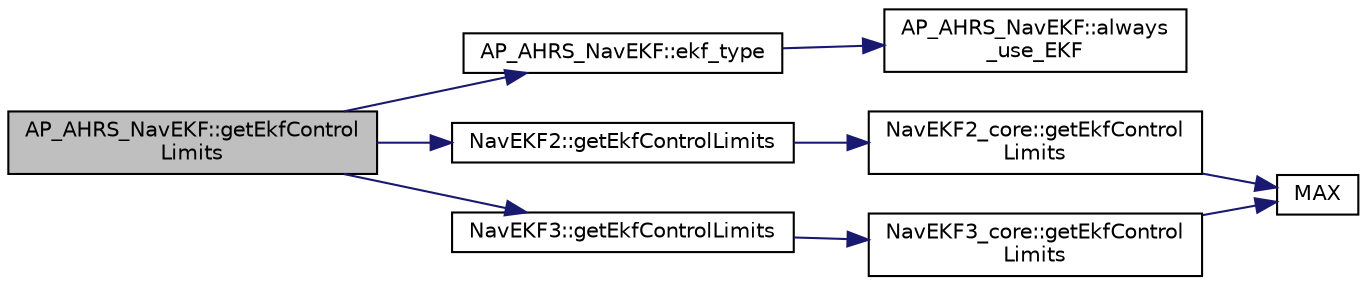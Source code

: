 digraph "AP_AHRS_NavEKF::getEkfControlLimits"
{
 // INTERACTIVE_SVG=YES
  edge [fontname="Helvetica",fontsize="10",labelfontname="Helvetica",labelfontsize="10"];
  node [fontname="Helvetica",fontsize="10",shape=record];
  rankdir="LR";
  Node1 [label="AP_AHRS_NavEKF::getEkfControl\lLimits",height=0.2,width=0.4,color="black", fillcolor="grey75", style="filled", fontcolor="black"];
  Node1 -> Node2 [color="midnightblue",fontsize="10",style="solid",fontname="Helvetica"];
  Node2 [label="AP_AHRS_NavEKF::ekf_type",height=0.2,width=0.4,color="black", fillcolor="white", style="filled",URL="$classAP__AHRS__NavEKF.html#a2421598bfc909c228709f99347a5fcea"];
  Node2 -> Node3 [color="midnightblue",fontsize="10",style="solid",fontname="Helvetica"];
  Node3 [label="AP_AHRS_NavEKF::always\l_use_EKF",height=0.2,width=0.4,color="black", fillcolor="white", style="filled",URL="$classAP__AHRS__NavEKF.html#a9af775a381a41ff78ac75a06ba7b1a05"];
  Node1 -> Node4 [color="midnightblue",fontsize="10",style="solid",fontname="Helvetica"];
  Node4 [label="NavEKF2::getEkfControlLimits",height=0.2,width=0.4,color="black", fillcolor="white", style="filled",URL="$classNavEKF2.html#a9c9e1d61619f3b7f882b5991b27fc5e0"];
  Node4 -> Node5 [color="midnightblue",fontsize="10",style="solid",fontname="Helvetica"];
  Node5 [label="NavEKF2_core::getEkfControl\lLimits",height=0.2,width=0.4,color="black", fillcolor="white", style="filled",URL="$classNavEKF2__core.html#a7b4d48700543ffab2255d6c30baf8cc7"];
  Node5 -> Node6 [color="midnightblue",fontsize="10",style="solid",fontname="Helvetica"];
  Node6 [label="MAX",height=0.2,width=0.4,color="black", fillcolor="white", style="filled",URL="$AP__Math_8h.html#a5c0b5c82749ac54970b2699d3c10ee9b"];
  Node1 -> Node7 [color="midnightblue",fontsize="10",style="solid",fontname="Helvetica"];
  Node7 [label="NavEKF3::getEkfControlLimits",height=0.2,width=0.4,color="black", fillcolor="white", style="filled",URL="$classNavEKF3.html#a83f59cabff44f28d640583f196e8e1f3"];
  Node7 -> Node8 [color="midnightblue",fontsize="10",style="solid",fontname="Helvetica"];
  Node8 [label="NavEKF3_core::getEkfControl\lLimits",height=0.2,width=0.4,color="black", fillcolor="white", style="filled",URL="$classNavEKF3__core.html#a7de140f71989984bd1e30e9be07a5ac0"];
  Node8 -> Node6 [color="midnightblue",fontsize="10",style="solid",fontname="Helvetica"];
}
